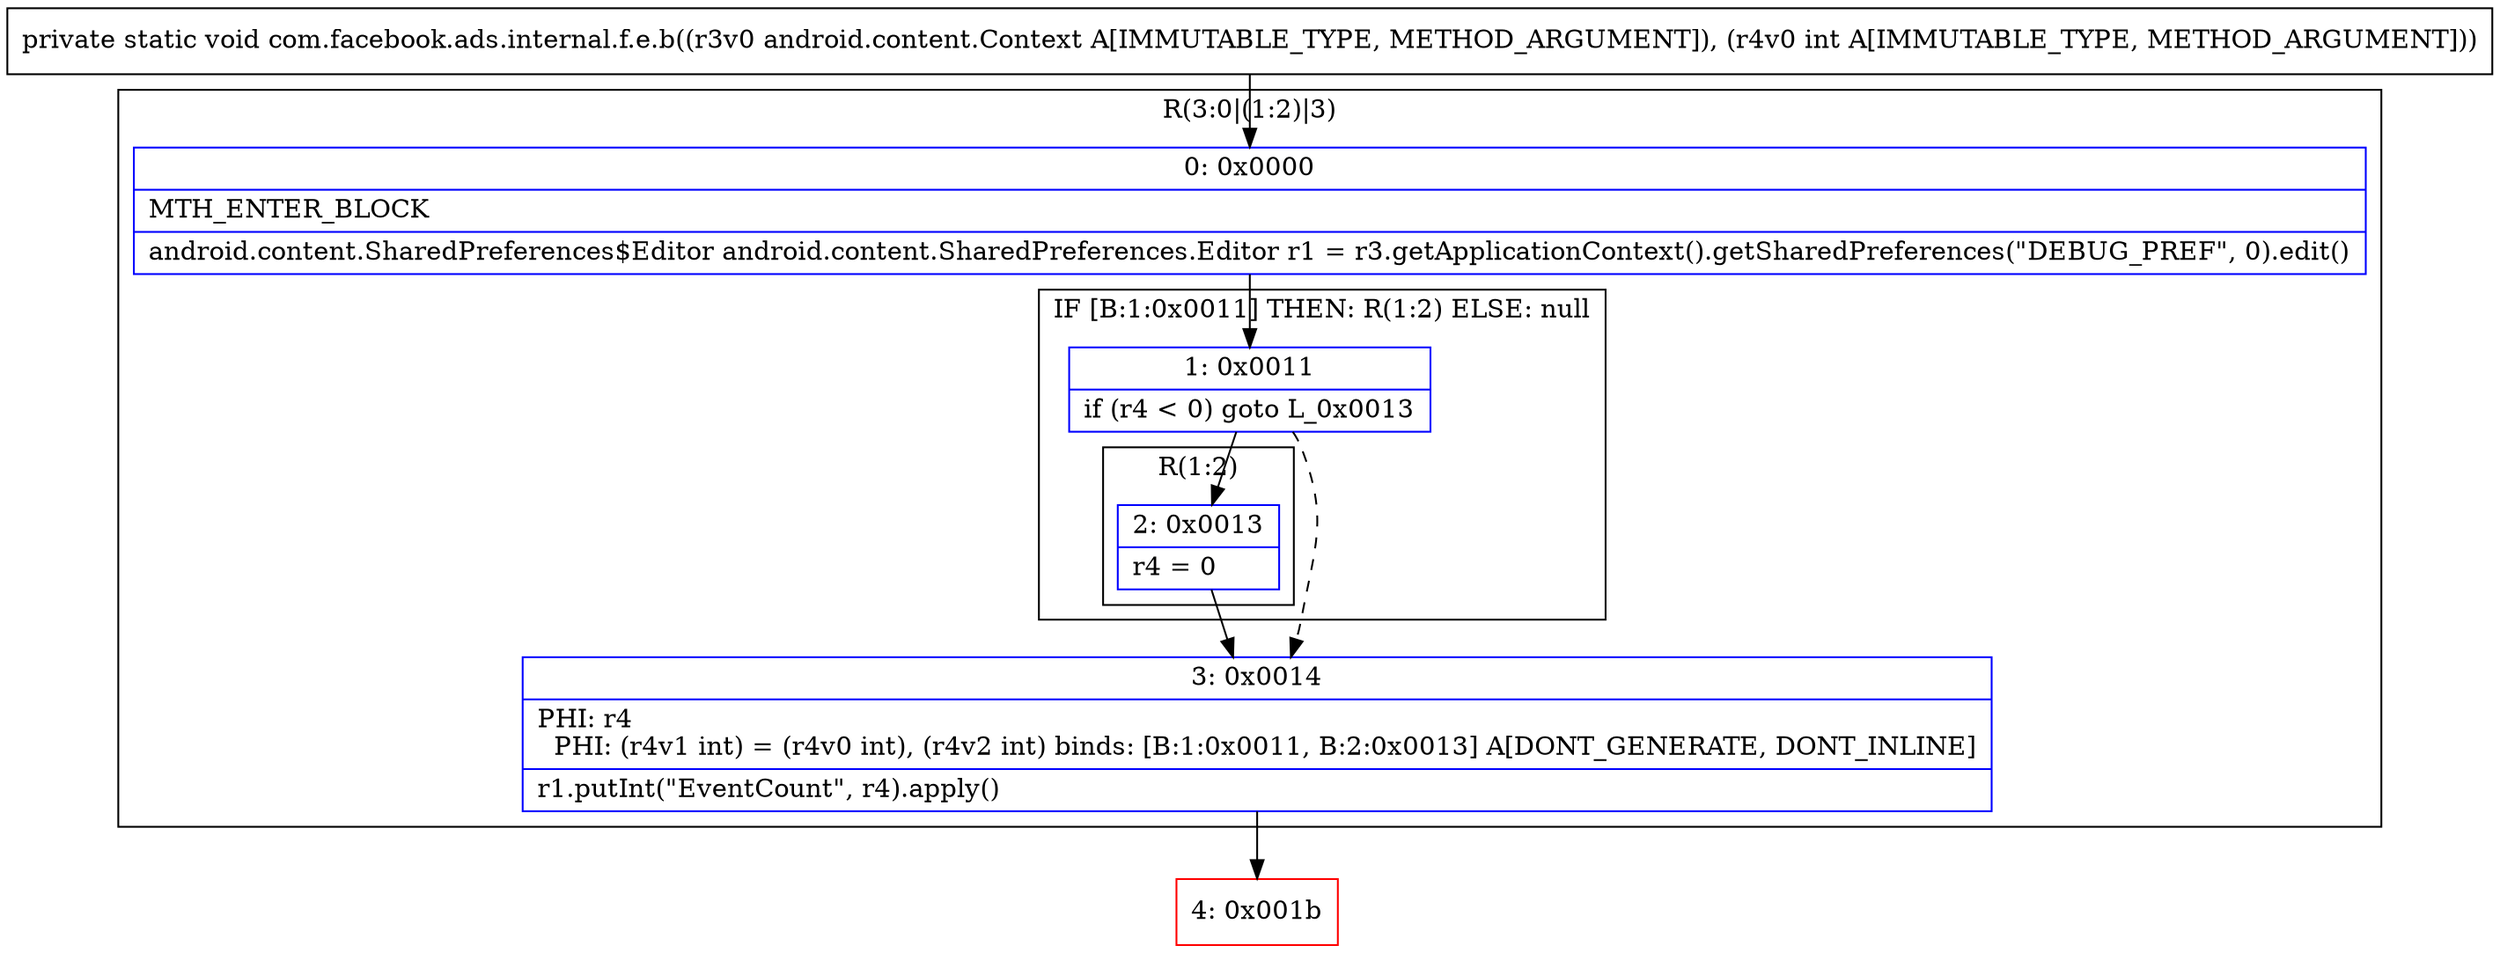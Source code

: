 digraph "CFG forcom.facebook.ads.internal.f.e.b(Landroid\/content\/Context;I)V" {
subgraph cluster_Region_2115341109 {
label = "R(3:0|(1:2)|3)";
node [shape=record,color=blue];
Node_0 [shape=record,label="{0\:\ 0x0000|MTH_ENTER_BLOCK\l|android.content.SharedPreferences$Editor android.content.SharedPreferences.Editor r1 = r3.getApplicationContext().getSharedPreferences(\"DEBUG_PREF\", 0).edit()\l}"];
subgraph cluster_IfRegion_1677614455 {
label = "IF [B:1:0x0011] THEN: R(1:2) ELSE: null";
node [shape=record,color=blue];
Node_1 [shape=record,label="{1\:\ 0x0011|if (r4 \< 0) goto L_0x0013\l}"];
subgraph cluster_Region_275748336 {
label = "R(1:2)";
node [shape=record,color=blue];
Node_2 [shape=record,label="{2\:\ 0x0013|r4 = 0\l}"];
}
}
Node_3 [shape=record,label="{3\:\ 0x0014|PHI: r4 \l  PHI: (r4v1 int) = (r4v0 int), (r4v2 int) binds: [B:1:0x0011, B:2:0x0013] A[DONT_GENERATE, DONT_INLINE]\l|r1.putInt(\"EventCount\", r4).apply()\l}"];
}
Node_4 [shape=record,color=red,label="{4\:\ 0x001b}"];
MethodNode[shape=record,label="{private static void com.facebook.ads.internal.f.e.b((r3v0 android.content.Context A[IMMUTABLE_TYPE, METHOD_ARGUMENT]), (r4v0 int A[IMMUTABLE_TYPE, METHOD_ARGUMENT])) }"];
MethodNode -> Node_0;
Node_0 -> Node_1;
Node_1 -> Node_2;
Node_1 -> Node_3[style=dashed];
Node_2 -> Node_3;
Node_3 -> Node_4;
}

